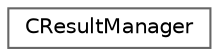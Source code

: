 digraph "Graphical Class Hierarchy"
{
 // LATEX_PDF_SIZE
  bgcolor="transparent";
  edge [fontname=Helvetica,fontsize=10,labelfontname=Helvetica,labelfontsize=10];
  node [fontname=Helvetica,fontsize=10,shape=box,height=0.2,width=0.4];
  rankdir="LR";
  Node0 [id="Node000000",label="CResultManager",height=0.2,width=0.4,color="grey40", fillcolor="white", style="filled",URL="$class_c_result_manager.html",tooltip=" "];
}

